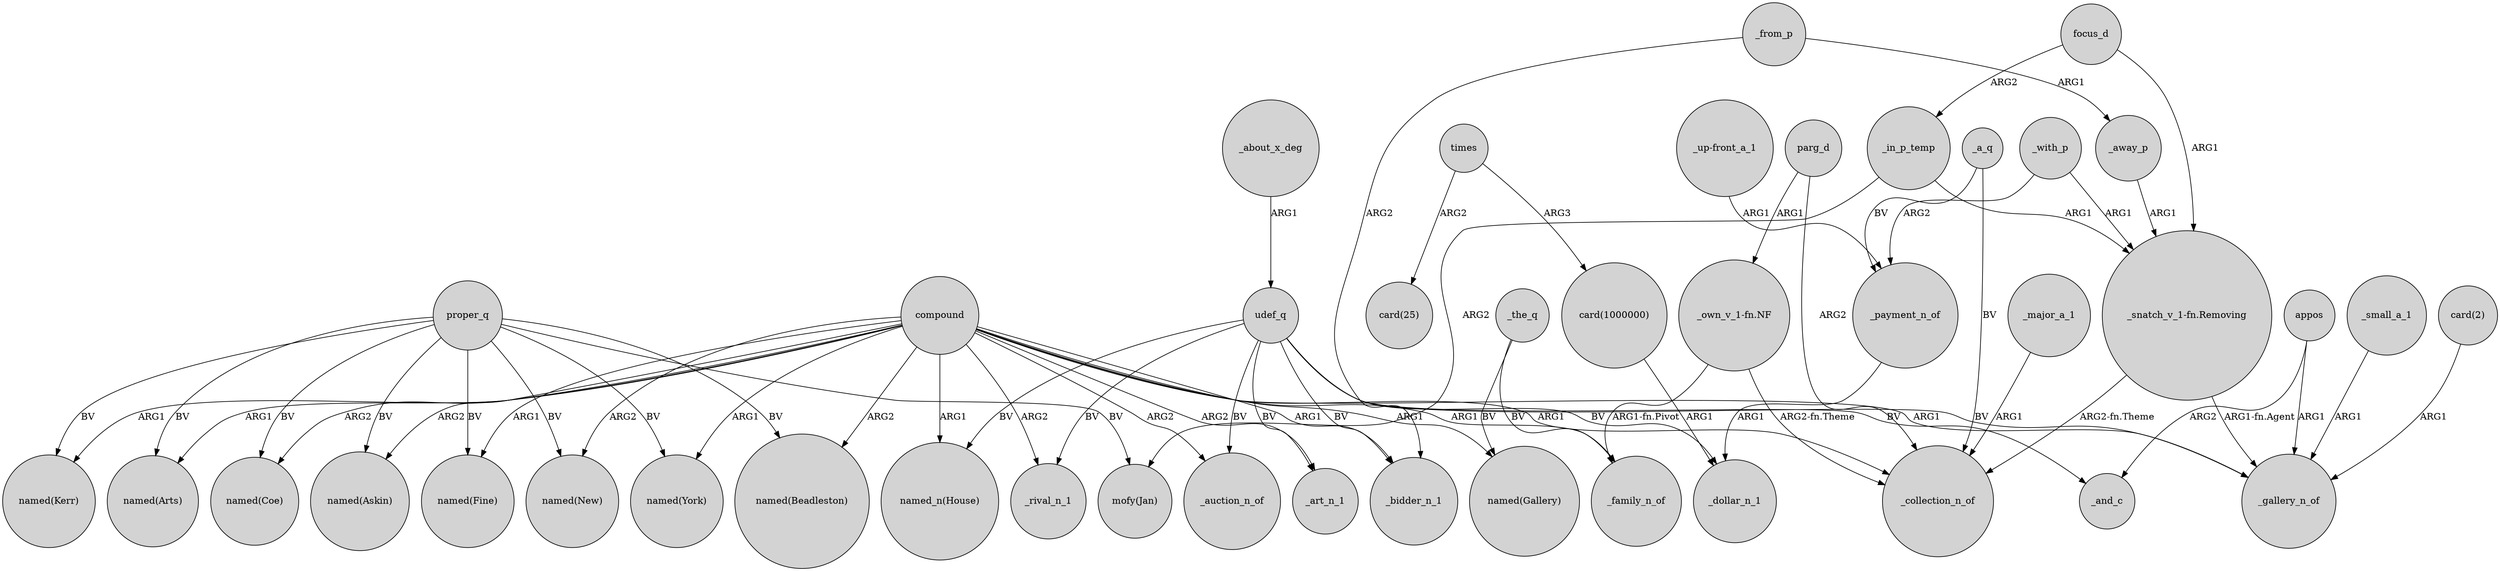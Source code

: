 digraph {
	node [shape=circle style=filled]
	udef_q -> "named_n(House)" [label=BV]
	compound -> "named(Askin)" [label=ARG2]
	_a_q -> _payment_n_of [label=BV]
	"card(1000000)" -> _dollar_n_1 [label=ARG1]
	compound -> _family_n_of [label=ARG1]
	focus_d -> _in_p_temp [label=ARG2]
	compound -> "named(New)" [label=ARG2]
	parg_d -> _collection_n_of [label=ARG2]
	compound -> _gallery_n_of [label=ARG1]
	"_snatch_v_1-fn.Removing" -> _gallery_n_of [label="ARG1-fn.Agent"]
	_in_p_temp -> "mofy(Jan)" [label=ARG2]
	focus_d -> "_snatch_v_1-fn.Removing" [label=ARG1]
	proper_q -> "named(New)" [label=BV]
	"_own_v_1-fn.NF" -> _family_n_of [label="ARG1-fn.Pivot"]
	appos -> _gallery_n_of [label=ARG1]
	_with_p -> "_snatch_v_1-fn.Removing" [label=ARG1]
	udef_q -> _art_n_1 [label=BV]
	udef_q -> _bidder_n_1 [label=BV]
	_with_p -> _payment_n_of [label=ARG2]
	_the_q -> "named(Gallery)" [label=BV]
	compound -> _art_n_1 [label=ARG2]
	compound -> "named(Beadleston)" [label=ARG2]
	_the_q -> _family_n_of [label=BV]
	compound -> _auction_n_of [label=ARG2]
	proper_q -> "named(Arts)" [label=BV]
	udef_q -> _auction_n_of [label=BV]
	compound -> _bidder_n_1 [label=ARG1]
	compound -> "named_n(House)" [label=ARG1]
	_from_p -> _away_p [label=ARG1]
	_about_x_deg -> udef_q [label=ARG1]
	proper_q -> "mofy(Jan)" [label=BV]
	compound -> "named(Gallery)" [label=ARG1]
	parg_d -> "_own_v_1-fn.NF" [label=ARG1]
	proper_q -> "named(Askin)" [label=BV]
	proper_q -> "named(Beadleston)" [label=BV]
	compound -> "named(Arts)" [label=ARG1]
	_from_p -> _bidder_n_1 [label=ARG2]
	_in_p_temp -> "_snatch_v_1-fn.Removing" [label=ARG1]
	compound -> _rival_n_1 [label=ARG2]
	udef_q -> _gallery_n_of [label=BV]
	proper_q -> "named(Fine)" [label=BV]
	times -> "card(25)" [label=ARG2]
	compound -> "named(York)" [label=ARG1]
	appos -> _and_c [label=ARG2]
	"_up-front_a_1" -> _payment_n_of [label=ARG1]
	times -> "card(1000000)" [label=ARG3]
	"_own_v_1-fn.NF" -> _collection_n_of [label="ARG2-fn.Theme"]
	_a_q -> _collection_n_of [label=BV]
	compound -> "named(Fine)" [label=ARG1]
	_small_a_1 -> _gallery_n_of [label=ARG1]
	_away_p -> "_snatch_v_1-fn.Removing" [label=ARG1]
	_payment_n_of -> _dollar_n_1 [label=ARG1]
	"_snatch_v_1-fn.Removing" -> _collection_n_of [label="ARG2-fn.Theme"]
	_major_a_1 -> _collection_n_of [label=ARG1]
	"card(2)" -> _gallery_n_of [label=ARG1]
	compound -> "named(Kerr)" [label=ARG1]
	udef_q -> _rival_n_1 [label=BV]
	proper_q -> "named(Kerr)" [label=BV]
	compound -> _collection_n_of [label=ARG1]
	proper_q -> "named(Coe)" [label=BV]
	proper_q -> "named(York)" [label=BV]
	udef_q -> _and_c [label=BV]
	compound -> "named(Coe)" [label=ARG2]
	udef_q -> _dollar_n_1 [label=BV]
}
